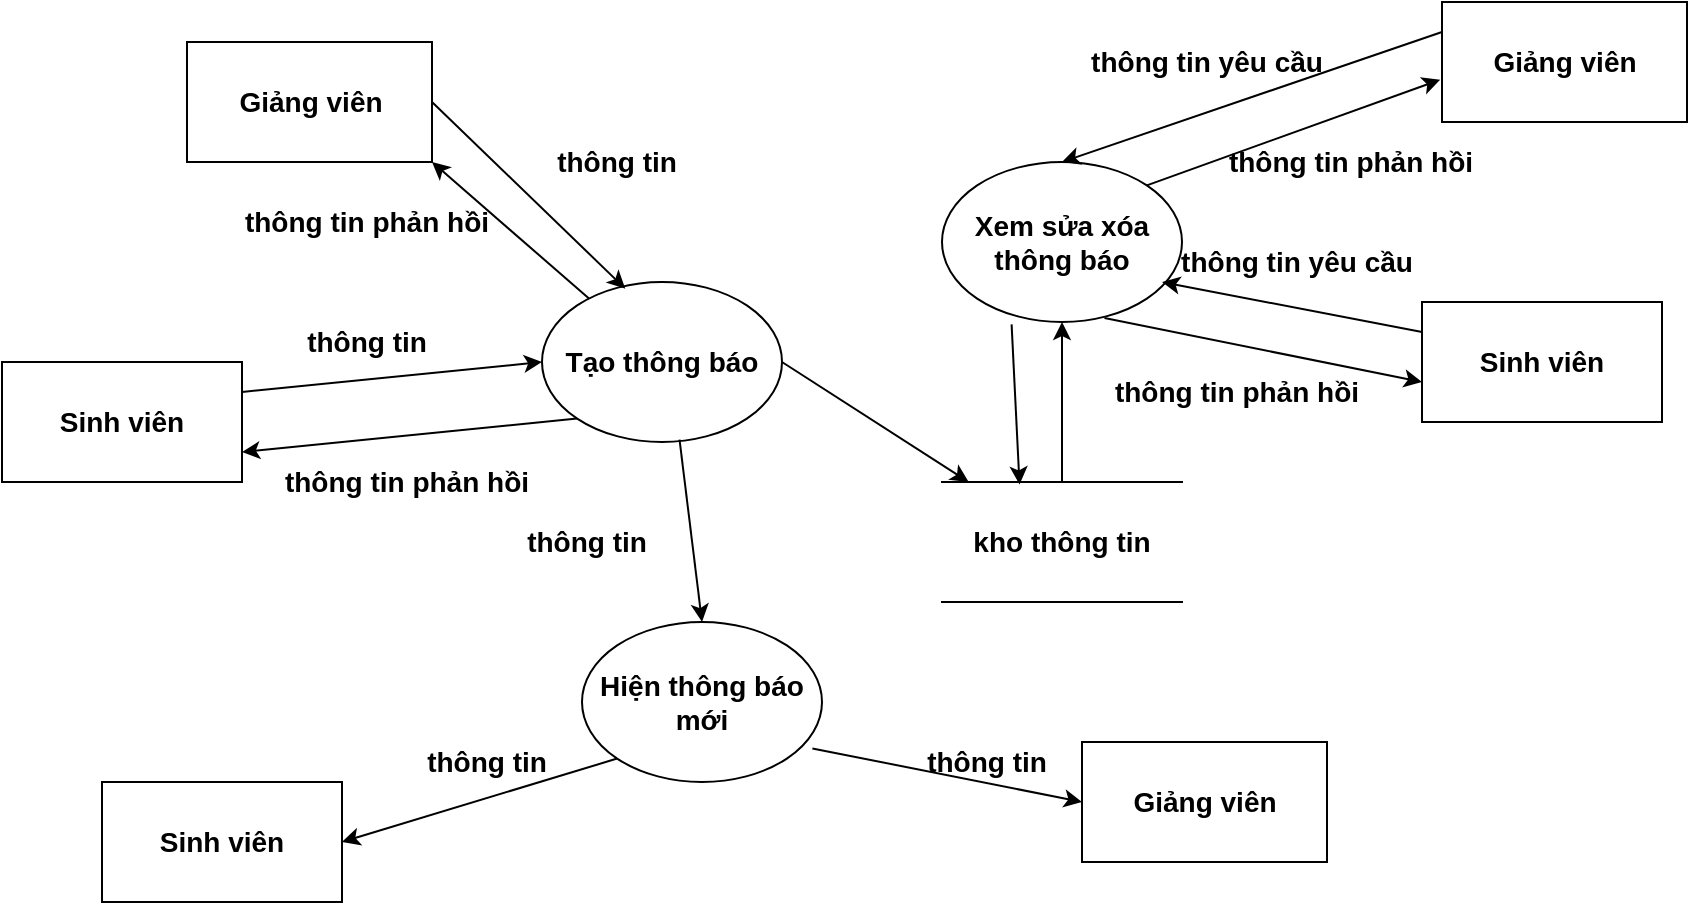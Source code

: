 <mxfile version="20.0.1" type="device"><diagram id="DcritzUCE8zAgCiF9F-S" name="Page-1"><mxGraphModel dx="1422" dy="705" grid="1" gridSize="10" guides="1" tooltips="1" connect="1" arrows="1" fold="1" page="1" pageScale="1" pageWidth="827" pageHeight="1169" math="0" shadow="0"><root><mxCell id="0"/><mxCell id="1" parent="0"/><mxCell id="KumXN6TgwGd_HNatpWb4-1" value="kho thông tin" style="shape=partialRectangle;whiteSpace=wrap;html=1;left=0;right=0;fillColor=none;fontSize=14;fontStyle=1" parent="1" vertex="1"><mxGeometry x="560" y="240" width="120" height="60" as="geometry"/></mxCell><mxCell id="WhI2jA6SUmxX1iDkcQWE-1" value="Sinh viên" style="rounded=0;whiteSpace=wrap;html=1;fontSize=14;fontStyle=1" parent="1" vertex="1"><mxGeometry x="90" y="180" width="120" height="60" as="geometry"/></mxCell><mxCell id="WhI2jA6SUmxX1iDkcQWE-2" value="Giảng viên" style="rounded=0;whiteSpace=wrap;html=1;fontSize=14;fontStyle=1" parent="1" vertex="1"><mxGeometry x="630" y="370" width="122.5" height="60" as="geometry"/></mxCell><mxCell id="WhI2jA6SUmxX1iDkcQWE-3" value="&lt;span style=&quot;font-size: 14px;&quot;&gt;Tạo thông báo&lt;/span&gt;" style="ellipse;whiteSpace=wrap;html=1;fontSize=14;fontStyle=1" parent="1" vertex="1"><mxGeometry x="360" y="140" width="120" height="80" as="geometry"/></mxCell><mxCell id="WhI2jA6SUmxX1iDkcQWE-5" value="&lt;span style=&quot;font-size: 14px;&quot;&gt;Hiện thông báo mới&lt;/span&gt;" style="ellipse;whiteSpace=wrap;html=1;fontSize=14;fontStyle=1" parent="1" vertex="1"><mxGeometry x="380" y="310" width="120" height="80" as="geometry"/></mxCell><mxCell id="WhI2jA6SUmxX1iDkcQWE-6" value="" style="endArrow=classic;html=1;exitX=1;exitY=0.5;exitDx=0;exitDy=0;fontSize=14;fontStyle=1" parent="1" source="WhI2jA6SUmxX1iDkcQWE-3" target="KumXN6TgwGd_HNatpWb4-1" edge="1"><mxGeometry width="50" height="50" relative="1" as="geometry"><mxPoint x="390" y="300" as="sourcePoint"/><mxPoint x="440" y="250" as="targetPoint"/></mxGeometry></mxCell><mxCell id="WhI2jA6SUmxX1iDkcQWE-7" value="" style="endArrow=classic;html=1;entryX=0;entryY=0.5;entryDx=0;entryDy=0;exitX=1;exitY=0.25;exitDx=0;exitDy=0;fontSize=14;fontStyle=1" parent="1" source="WhI2jA6SUmxX1iDkcQWE-1" target="WhI2jA6SUmxX1iDkcQWE-3" edge="1"><mxGeometry width="50" height="50" relative="1" as="geometry"><mxPoint x="390" y="300" as="sourcePoint"/><mxPoint x="440" y="250" as="targetPoint"/></mxGeometry></mxCell><mxCell id="WhI2jA6SUmxX1iDkcQWE-8" value="" style="endArrow=classic;html=1;entryX=1;entryY=0.75;entryDx=0;entryDy=0;exitX=0;exitY=1;exitDx=0;exitDy=0;fontSize=14;fontStyle=1" parent="1" source="WhI2jA6SUmxX1iDkcQWE-3" target="WhI2jA6SUmxX1iDkcQWE-1" edge="1"><mxGeometry width="50" height="50" relative="1" as="geometry"><mxPoint x="390" y="300" as="sourcePoint"/><mxPoint x="440" y="250" as="targetPoint"/></mxGeometry></mxCell><mxCell id="WhI2jA6SUmxX1iDkcQWE-9" value="" style="endArrow=classic;html=1;entryX=0.5;entryY=0;entryDx=0;entryDy=0;exitX=0.573;exitY=0.985;exitDx=0;exitDy=0;exitPerimeter=0;fontSize=14;fontStyle=1" parent="1" source="WhI2jA6SUmxX1iDkcQWE-3" target="WhI2jA6SUmxX1iDkcQWE-5" edge="1"><mxGeometry width="50" height="50" relative="1" as="geometry"><mxPoint x="390" y="300" as="sourcePoint"/><mxPoint x="440" y="250" as="targetPoint"/></mxGeometry></mxCell><mxCell id="WhI2jA6SUmxX1iDkcQWE-10" value="" style="endArrow=classic;html=1;exitX=0.96;exitY=0.79;exitDx=0;exitDy=0;exitPerimeter=0;entryX=0;entryY=0.5;entryDx=0;entryDy=0;fontSize=14;fontStyle=1" parent="1" source="WhI2jA6SUmxX1iDkcQWE-5" target="WhI2jA6SUmxX1iDkcQWE-2" edge="1"><mxGeometry width="50" height="50" relative="1" as="geometry"><mxPoint x="490" y="360" as="sourcePoint"/><mxPoint x="640" y="450" as="targetPoint"/></mxGeometry></mxCell><mxCell id="WhI2jA6SUmxX1iDkcQWE-11" value="thông tin" style="text;html=1;strokeColor=none;fillColor=none;align=center;verticalAlign=middle;whiteSpace=wrap;rounded=0;fontSize=14;fontStyle=1" parent="1" vertex="1"><mxGeometry x="210" y="160" width="125" height="20" as="geometry"/></mxCell><mxCell id="WhI2jA6SUmxX1iDkcQWE-12" value="thông tin phản hồi" style="text;html=1;strokeColor=none;fillColor=none;align=center;verticalAlign=middle;whiteSpace=wrap;rounded=0;fontSize=14;fontStyle=1" parent="1" vertex="1"><mxGeometry x="230" y="230" width="125" height="20" as="geometry"/></mxCell><mxCell id="WhI2jA6SUmxX1iDkcQWE-13" value="Giảng viên" style="rounded=0;whiteSpace=wrap;html=1;fontSize=14;fontStyle=1" parent="1" vertex="1"><mxGeometry x="182.5" y="20" width="122.5" height="60" as="geometry"/></mxCell><mxCell id="WhI2jA6SUmxX1iDkcQWE-14" value="" style="endArrow=classic;html=1;exitX=1;exitY=0.5;exitDx=0;exitDy=0;entryX=0.347;entryY=0.042;entryDx=0;entryDy=0;entryPerimeter=0;fontSize=14;fontStyle=1" parent="1" source="WhI2jA6SUmxX1iDkcQWE-13" target="WhI2jA6SUmxX1iDkcQWE-3" edge="1"><mxGeometry width="50" height="50" relative="1" as="geometry"><mxPoint x="370" y="230" as="sourcePoint"/><mxPoint x="420" y="180" as="targetPoint"/></mxGeometry></mxCell><mxCell id="WhI2jA6SUmxX1iDkcQWE-15" value="" style="endArrow=classic;html=1;entryX=1;entryY=1;entryDx=0;entryDy=0;fontSize=14;fontStyle=1" parent="1" source="WhI2jA6SUmxX1iDkcQWE-3" target="WhI2jA6SUmxX1iDkcQWE-13" edge="1"><mxGeometry width="50" height="50" relative="1" as="geometry"><mxPoint x="370" y="230" as="sourcePoint"/><mxPoint x="420" y="180" as="targetPoint"/></mxGeometry></mxCell><mxCell id="WhI2jA6SUmxX1iDkcQWE-16" value="thông tin" style="text;html=1;strokeColor=none;fillColor=none;align=center;verticalAlign=middle;whiteSpace=wrap;rounded=0;fontSize=14;fontStyle=1" parent="1" vertex="1"><mxGeometry x="335" y="70" width="125" height="20" as="geometry"/></mxCell><mxCell id="WhI2jA6SUmxX1iDkcQWE-17" value="thông tin phản hồi" style="text;html=1;strokeColor=none;fillColor=none;align=center;verticalAlign=middle;whiteSpace=wrap;rounded=0;fontSize=14;fontStyle=1" parent="1" vertex="1"><mxGeometry x="210" y="100" width="125" height="20" as="geometry"/></mxCell><mxCell id="WhI2jA6SUmxX1iDkcQWE-18" value="thông tin" style="text;html=1;strokeColor=none;fillColor=none;align=center;verticalAlign=middle;whiteSpace=wrap;rounded=0;fontSize=14;fontStyle=1" parent="1" vertex="1"><mxGeometry x="520" y="370" width="125" height="20" as="geometry"/></mxCell><mxCell id="WhI2jA6SUmxX1iDkcQWE-19" value="Sinh viên" style="rounded=0;whiteSpace=wrap;html=1;fontSize=14;fontStyle=1" parent="1" vertex="1"><mxGeometry x="140" y="390" width="120" height="60" as="geometry"/></mxCell><mxCell id="WhI2jA6SUmxX1iDkcQWE-20" value="thông tin" style="text;html=1;strokeColor=none;fillColor=none;align=center;verticalAlign=middle;whiteSpace=wrap;rounded=0;fontSize=14;fontStyle=1" parent="1" vertex="1"><mxGeometry x="270" y="370" width="125" height="20" as="geometry"/></mxCell><mxCell id="WhI2jA6SUmxX1iDkcQWE-21" value="" style="endArrow=classic;html=1;entryX=1;entryY=0.5;entryDx=0;entryDy=0;exitX=0;exitY=1;exitDx=0;exitDy=0;fontSize=14;fontStyle=1" parent="1" source="WhI2jA6SUmxX1iDkcQWE-5" target="WhI2jA6SUmxX1iDkcQWE-19" edge="1"><mxGeometry width="50" height="50" relative="1" as="geometry"><mxPoint x="370" y="230" as="sourcePoint"/><mxPoint x="420" y="180" as="targetPoint"/></mxGeometry></mxCell><mxCell id="YPw0g6CJTVhjjYhnDcCW-1" value="thông tin" style="text;html=1;strokeColor=none;fillColor=none;align=center;verticalAlign=middle;whiteSpace=wrap;rounded=0;fontSize=14;fontStyle=1" parent="1" vertex="1"><mxGeometry x="320" y="260" width="125" height="20" as="geometry"/></mxCell><mxCell id="ZcJ2SLR6fAUndmBD-UrC-1" value="&lt;span style=&quot;font-size: 14px;&quot;&gt;Xem sửa xóa thông báo&lt;/span&gt;" style="ellipse;whiteSpace=wrap;html=1;fontSize=14;fontStyle=1" parent="1" vertex="1"><mxGeometry x="560" y="80" width="120" height="80" as="geometry"/></mxCell><mxCell id="ZcJ2SLR6fAUndmBD-UrC-2" value="Giảng viên" style="rounded=0;whiteSpace=wrap;html=1;fontSize=14;fontStyle=1" parent="1" vertex="1"><mxGeometry x="810" width="122.5" height="60" as="geometry"/></mxCell><mxCell id="ZcJ2SLR6fAUndmBD-UrC-3" value="Sinh viên" style="rounded=0;whiteSpace=wrap;html=1;fontSize=14;fontStyle=1" parent="1" vertex="1"><mxGeometry x="800" y="150" width="120" height="60" as="geometry"/></mxCell><mxCell id="ZcJ2SLR6fAUndmBD-UrC-4" value="thông tin yêu cầu" style="text;html=1;strokeColor=none;fillColor=none;align=center;verticalAlign=middle;whiteSpace=wrap;rounded=0;fontSize=14;fontStyle=1" parent="1" vertex="1"><mxGeometry x="630" y="20" width="125" height="20" as="geometry"/></mxCell><mxCell id="ZcJ2SLR6fAUndmBD-UrC-5" value="thông tin phản hồi" style="text;html=1;strokeColor=none;fillColor=none;align=center;verticalAlign=middle;whiteSpace=wrap;rounded=0;fontSize=14;fontStyle=1" parent="1" vertex="1"><mxGeometry x="702" y="75" width="125" height="10" as="geometry"/></mxCell><mxCell id="ZcJ2SLR6fAUndmBD-UrC-6" value="thông tin phản hồi" style="text;html=1;strokeColor=none;fillColor=none;align=center;verticalAlign=middle;whiteSpace=wrap;rounded=0;fontSize=14;fontStyle=1" parent="1" vertex="1"><mxGeometry x="645" y="190" width="125" height="10" as="geometry"/></mxCell><mxCell id="ZcJ2SLR6fAUndmBD-UrC-8" value="thông tin yêu cầu" style="text;html=1;strokeColor=none;fillColor=none;align=center;verticalAlign=middle;whiteSpace=wrap;rounded=0;fontSize=14;fontStyle=1" parent="1" vertex="1"><mxGeometry x="675" y="120" width="125" height="20" as="geometry"/></mxCell><mxCell id="ZcJ2SLR6fAUndmBD-UrC-9" value="" style="endArrow=classic;html=1;fontFamily=Times New Roman;fontSize=14;align=center;entryX=0.5;entryY=0;entryDx=0;entryDy=0;exitX=0;exitY=0.25;exitDx=0;exitDy=0;fontStyle=1" parent="1" source="ZcJ2SLR6fAUndmBD-UrC-2" target="ZcJ2SLR6fAUndmBD-UrC-1" edge="1"><mxGeometry width="50" height="50" relative="1" as="geometry"><mxPoint x="530" y="190" as="sourcePoint"/><mxPoint x="580" y="140" as="targetPoint"/></mxGeometry></mxCell><mxCell id="ZcJ2SLR6fAUndmBD-UrC-10" value="" style="endArrow=classic;html=1;fontFamily=Times New Roman;fontSize=14;align=center;entryX=-0.007;entryY=0.647;entryDx=0;entryDy=0;entryPerimeter=0;exitX=1;exitY=0;exitDx=0;exitDy=0;fontStyle=1" parent="1" source="ZcJ2SLR6fAUndmBD-UrC-1" target="ZcJ2SLR6fAUndmBD-UrC-2" edge="1"><mxGeometry width="50" height="50" relative="1" as="geometry"><mxPoint x="530" y="190" as="sourcePoint"/><mxPoint x="580" y="140" as="targetPoint"/></mxGeometry></mxCell><mxCell id="ZcJ2SLR6fAUndmBD-UrC-11" value="" style="endArrow=classic;html=1;fontFamily=Times New Roman;fontSize=14;align=center;exitX=0;exitY=0.25;exitDx=0;exitDy=0;fontStyle=1" parent="1" source="ZcJ2SLR6fAUndmBD-UrC-3" edge="1"><mxGeometry width="50" height="50" relative="1" as="geometry"><mxPoint x="530" y="190" as="sourcePoint"/><mxPoint x="670" y="140" as="targetPoint"/></mxGeometry></mxCell><mxCell id="ZcJ2SLR6fAUndmBD-UrC-12" value="" style="endArrow=classic;html=1;fontFamily=Times New Roman;fontSize=14;align=center;exitX=0.677;exitY=0.975;exitDx=0;exitDy=0;exitPerimeter=0;fontStyle=1" parent="1" source="ZcJ2SLR6fAUndmBD-UrC-1" edge="1"><mxGeometry width="50" height="50" relative="1" as="geometry"><mxPoint x="530" y="190" as="sourcePoint"/><mxPoint x="800" y="190" as="targetPoint"/></mxGeometry></mxCell><mxCell id="ZcJ2SLR6fAUndmBD-UrC-13" value="" style="endArrow=classic;html=1;fontFamily=Times New Roman;fontSize=14;align=center;entryX=0.323;entryY=0.02;entryDx=0;entryDy=0;entryPerimeter=0;exitX=0.29;exitY=1.015;exitDx=0;exitDy=0;exitPerimeter=0;fontStyle=1" parent="1" source="ZcJ2SLR6fAUndmBD-UrC-1" target="KumXN6TgwGd_HNatpWb4-1" edge="1"><mxGeometry width="50" height="50" relative="1" as="geometry"><mxPoint x="530" y="190" as="sourcePoint"/><mxPoint x="580" y="140" as="targetPoint"/></mxGeometry></mxCell><mxCell id="ZcJ2SLR6fAUndmBD-UrC-14" value="" style="endArrow=classic;html=1;fontFamily=Times New Roman;fontSize=14;align=center;exitX=0.5;exitY=0;exitDx=0;exitDy=0;fontStyle=1" parent="1" source="KumXN6TgwGd_HNatpWb4-1" target="ZcJ2SLR6fAUndmBD-UrC-1" edge="1"><mxGeometry width="50" height="50" relative="1" as="geometry"><mxPoint x="530" y="190" as="sourcePoint"/><mxPoint x="580" y="140" as="targetPoint"/></mxGeometry></mxCell></root></mxGraphModel></diagram></mxfile>